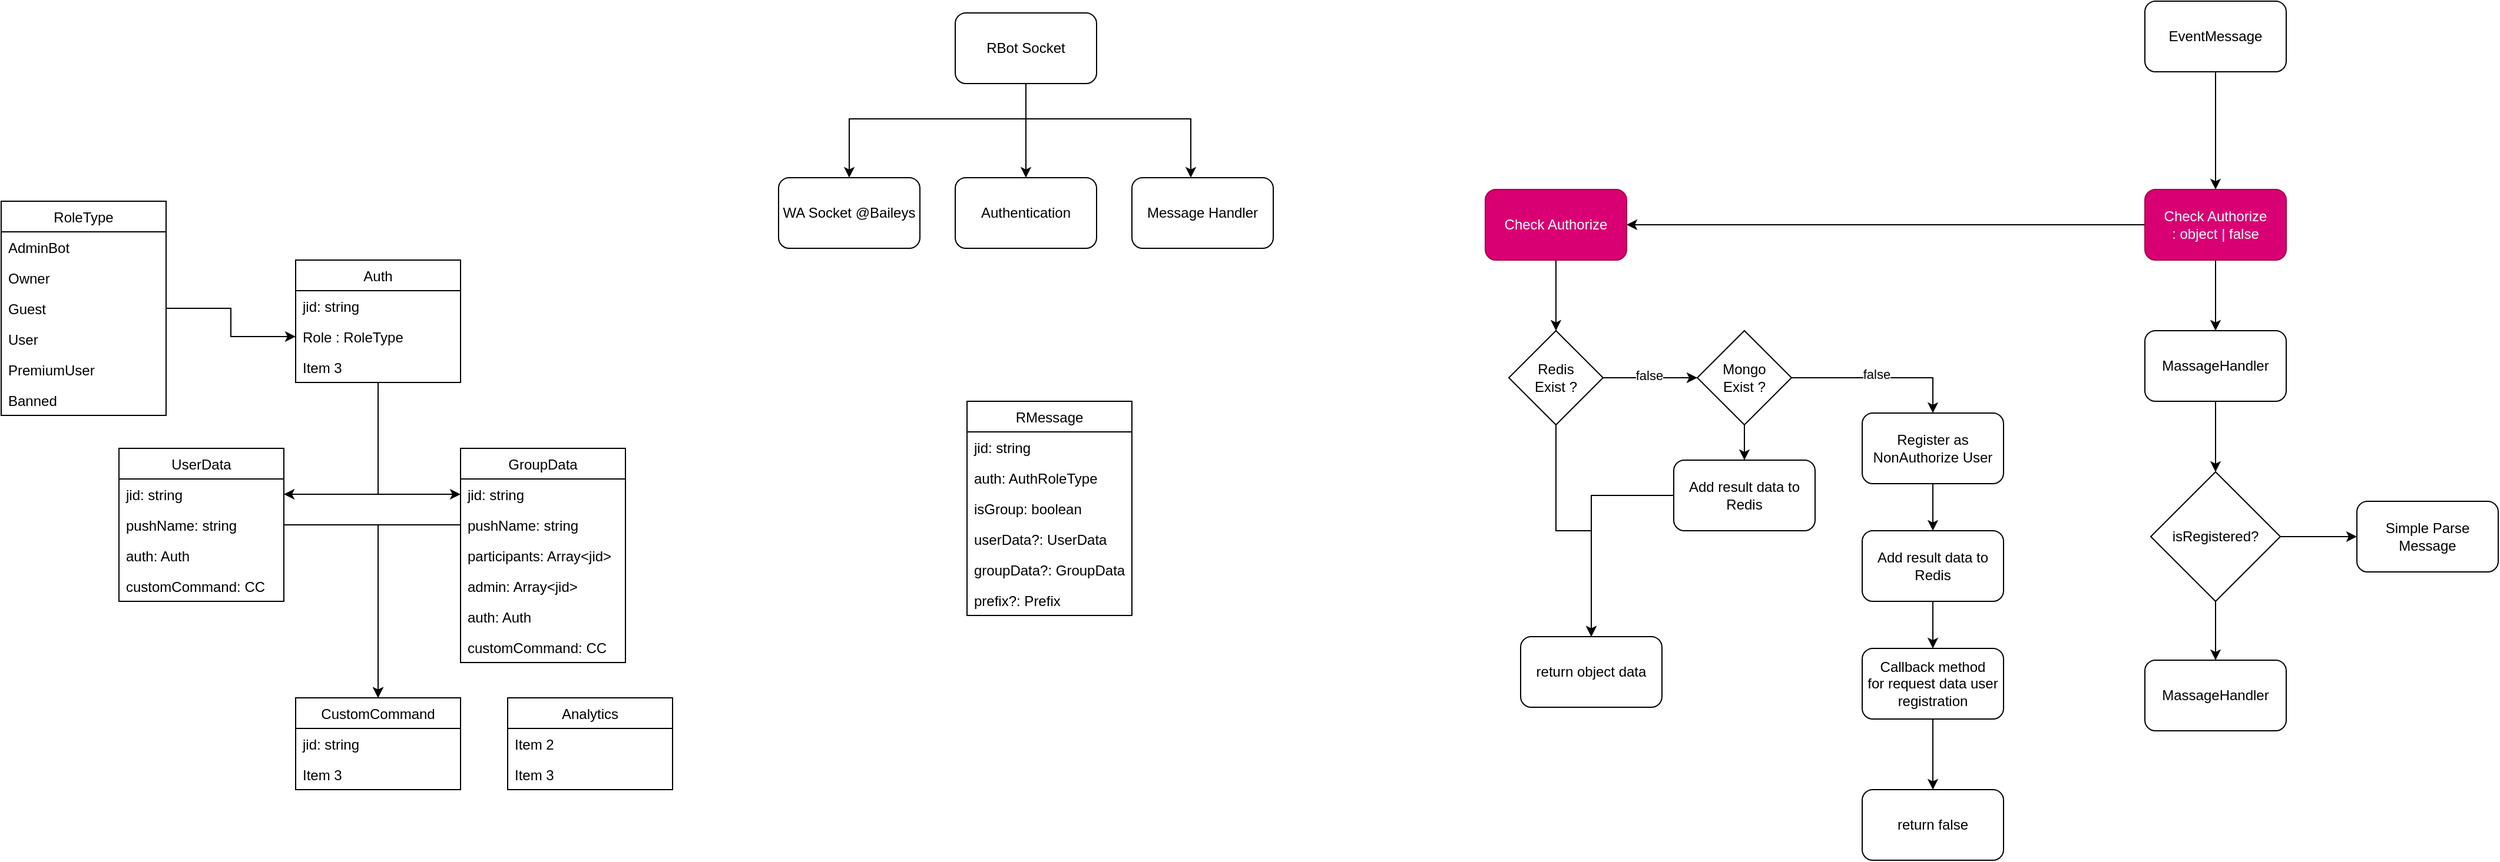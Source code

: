 <mxfile version="14.9.6" type="device"><diagram name="Page-1" id="c7558073-3199-34d8-9f00-42111426c3f3"><mxGraphModel dx="4058" dy="1174" grid="1" gridSize="10" guides="1" tooltips="1" connect="1" arrows="1" fold="1" page="1" pageScale="1" pageWidth="826" pageHeight="1169" background="none" math="0" shadow="0"><root><mxCell id="0"/><mxCell id="1" parent="0"/><mxCell id="dHTWsSyQ4e-0byYx2Ip3-98" value="" style="edgeStyle=orthogonalEdgeStyle;rounded=0;orthogonalLoop=1;jettySize=auto;html=1;" parent="1" source="dHTWsSyQ4e-0byYx2Ip3-96" target="dHTWsSyQ4e-0byYx2Ip3-97" edge="1"><mxGeometry relative="1" as="geometry"/></mxCell><mxCell id="dHTWsSyQ4e-0byYx2Ip3-96" value="EventMessage" style="rounded=1;whiteSpace=wrap;html=1;" parent="1" vertex="1"><mxGeometry x="130" y="90" width="120" height="60" as="geometry"/></mxCell><mxCell id="dHTWsSyQ4e-0byYx2Ip3-123" style="edgeStyle=orthogonalEdgeStyle;rounded=0;orthogonalLoop=1;jettySize=auto;html=1;" parent="1" source="dHTWsSyQ4e-0byYx2Ip3-97" target="dHTWsSyQ4e-0byYx2Ip3-99" edge="1"><mxGeometry relative="1" as="geometry"/></mxCell><mxCell id="dHTWsSyQ4e-0byYx2Ip3-127" style="edgeStyle=orthogonalEdgeStyle;rounded=0;orthogonalLoop=1;jettySize=auto;html=1;entryX=0.5;entryY=0;entryDx=0;entryDy=0;" parent="1" source="dHTWsSyQ4e-0byYx2Ip3-97" target="dHTWsSyQ4e-0byYx2Ip3-125" edge="1"><mxGeometry relative="1" as="geometry"/></mxCell><mxCell id="dHTWsSyQ4e-0byYx2Ip3-97" value="Check Authorize&lt;br&gt;: object | false" style="rounded=1;whiteSpace=wrap;html=1;fillColor=#d80073;strokeColor=#A50040;fontColor=#ffffff;" parent="1" vertex="1"><mxGeometry x="130" y="250" width="120" height="60" as="geometry"/></mxCell><mxCell id="dHTWsSyQ4e-0byYx2Ip3-101" value="" style="edgeStyle=orthogonalEdgeStyle;rounded=0;orthogonalLoop=1;jettySize=auto;html=1;entryX=0.5;entryY=0;entryDx=0;entryDy=0;" parent="1" source="dHTWsSyQ4e-0byYx2Ip3-99" target="dHTWsSyQ4e-0byYx2Ip3-102" edge="1"><mxGeometry relative="1" as="geometry"/></mxCell><mxCell id="dHTWsSyQ4e-0byYx2Ip3-99" value="Check Authorize" style="rounded=1;whiteSpace=wrap;html=1;fillColor=#d80073;strokeColor=#A50040;fontColor=#ffffff;" parent="1" vertex="1"><mxGeometry x="-430" y="250" width="120" height="60" as="geometry"/></mxCell><mxCell id="dHTWsSyQ4e-0byYx2Ip3-109" value="" style="edgeStyle=orthogonalEdgeStyle;rounded=0;orthogonalLoop=1;jettySize=auto;html=1;" parent="1" source="dHTWsSyQ4e-0byYx2Ip3-100" target="dHTWsSyQ4e-0byYx2Ip3-108" edge="1"><mxGeometry relative="1" as="geometry"/></mxCell><mxCell id="dHTWsSyQ4e-0byYx2Ip3-100" value="Register as NonAuthorize User" style="rounded=1;whiteSpace=wrap;html=1;" parent="1" vertex="1"><mxGeometry x="-110" y="440" width="120" height="60" as="geometry"/></mxCell><mxCell id="dHTWsSyQ4e-0byYx2Ip3-105" value="" style="edgeStyle=orthogonalEdgeStyle;rounded=0;orthogonalLoop=1;jettySize=auto;html=1;" parent="1" source="dHTWsSyQ4e-0byYx2Ip3-102" target="dHTWsSyQ4e-0byYx2Ip3-104" edge="1"><mxGeometry relative="1" as="geometry"/></mxCell><mxCell id="dHTWsSyQ4e-0byYx2Ip3-106" value="false" style="edgeLabel;html=1;align=center;verticalAlign=middle;resizable=0;points=[];" parent="dHTWsSyQ4e-0byYx2Ip3-105" vertex="1" connectable="0"><mxGeometry x="-0.043" y="2" relative="1" as="geometry"><mxPoint as="offset"/></mxGeometry></mxCell><mxCell id="dHTWsSyQ4e-0byYx2Ip3-122" style="edgeStyle=orthogonalEdgeStyle;rounded=0;orthogonalLoop=1;jettySize=auto;html=1;" parent="1" source="dHTWsSyQ4e-0byYx2Ip3-102" target="dHTWsSyQ4e-0byYx2Ip3-117" edge="1"><mxGeometry relative="1" as="geometry"/></mxCell><mxCell id="dHTWsSyQ4e-0byYx2Ip3-102" value="&lt;span&gt;Redis &lt;br&gt;Exist ?&lt;/span&gt;" style="rhombus;whiteSpace=wrap;html=1;" parent="1" vertex="1"><mxGeometry x="-410" y="370" width="80" height="80" as="geometry"/></mxCell><mxCell id="dHTWsSyQ4e-0byYx2Ip3-107" style="edgeStyle=orthogonalEdgeStyle;rounded=0;orthogonalLoop=1;jettySize=auto;html=1;entryX=0.5;entryY=0;entryDx=0;entryDy=0;" parent="1" source="dHTWsSyQ4e-0byYx2Ip3-104" target="dHTWsSyQ4e-0byYx2Ip3-100" edge="1"><mxGeometry relative="1" as="geometry"/></mxCell><mxCell id="dHTWsSyQ4e-0byYx2Ip3-110" value="false" style="edgeLabel;html=1;align=center;verticalAlign=middle;resizable=0;points=[];" parent="dHTWsSyQ4e-0byYx2Ip3-107" vertex="1" connectable="0"><mxGeometry x="-0.04" y="-1" relative="1" as="geometry"><mxPoint y="-4" as="offset"/></mxGeometry></mxCell><mxCell id="dHTWsSyQ4e-0byYx2Ip3-115" style="edgeStyle=orthogonalEdgeStyle;rounded=0;orthogonalLoop=1;jettySize=auto;html=1;entryX=0.5;entryY=0;entryDx=0;entryDy=0;" parent="1" source="dHTWsSyQ4e-0byYx2Ip3-104" target="dHTWsSyQ4e-0byYx2Ip3-114" edge="1"><mxGeometry relative="1" as="geometry"/></mxCell><mxCell id="dHTWsSyQ4e-0byYx2Ip3-104" value="&lt;span&gt;Mongo &lt;br&gt;Exist ?&lt;/span&gt;" style="rhombus;whiteSpace=wrap;html=1;" parent="1" vertex="1"><mxGeometry x="-250" y="370" width="80" height="80" as="geometry"/></mxCell><mxCell id="dHTWsSyQ4e-0byYx2Ip3-113" value="" style="edgeStyle=orthogonalEdgeStyle;rounded=0;orthogonalLoop=1;jettySize=auto;html=1;" parent="1" source="dHTWsSyQ4e-0byYx2Ip3-108" target="dHTWsSyQ4e-0byYx2Ip3-112" edge="1"><mxGeometry relative="1" as="geometry"/></mxCell><mxCell id="dHTWsSyQ4e-0byYx2Ip3-108" value="Add result data to&lt;br&gt;Redis" style="rounded=1;whiteSpace=wrap;html=1;" parent="1" vertex="1"><mxGeometry x="-110" y="540" width="120" height="60" as="geometry"/></mxCell><mxCell id="dHTWsSyQ4e-0byYx2Ip3-121" value="" style="edgeStyle=orthogonalEdgeStyle;rounded=0;orthogonalLoop=1;jettySize=auto;html=1;" parent="1" source="dHTWsSyQ4e-0byYx2Ip3-112" target="dHTWsSyQ4e-0byYx2Ip3-120" edge="1"><mxGeometry relative="1" as="geometry"/></mxCell><mxCell id="dHTWsSyQ4e-0byYx2Ip3-112" value="Callback method&lt;br&gt;for request data user registration" style="rounded=1;whiteSpace=wrap;html=1;" parent="1" vertex="1"><mxGeometry x="-110" y="640" width="120" height="60" as="geometry"/></mxCell><mxCell id="dHTWsSyQ4e-0byYx2Ip3-119" style="edgeStyle=orthogonalEdgeStyle;rounded=0;orthogonalLoop=1;jettySize=auto;html=1;entryX=0.5;entryY=0;entryDx=0;entryDy=0;" parent="1" source="dHTWsSyQ4e-0byYx2Ip3-114" target="dHTWsSyQ4e-0byYx2Ip3-117" edge="1"><mxGeometry relative="1" as="geometry"/></mxCell><mxCell id="dHTWsSyQ4e-0byYx2Ip3-114" value="Add result data to&lt;br&gt;Redis" style="rounded=1;whiteSpace=wrap;html=1;" parent="1" vertex="1"><mxGeometry x="-270" y="480" width="120" height="60" as="geometry"/></mxCell><mxCell id="dHTWsSyQ4e-0byYx2Ip3-117" value="return object data" style="rounded=1;whiteSpace=wrap;html=1;" parent="1" vertex="1"><mxGeometry x="-400" y="630" width="120" height="60" as="geometry"/></mxCell><mxCell id="dHTWsSyQ4e-0byYx2Ip3-120" value="return false" style="rounded=1;whiteSpace=wrap;html=1;" parent="1" vertex="1"><mxGeometry x="-110" y="760" width="120" height="60" as="geometry"/></mxCell><mxCell id="dHTWsSyQ4e-0byYx2Ip3-129" value="" style="edgeStyle=orthogonalEdgeStyle;rounded=0;orthogonalLoop=1;jettySize=auto;html=1;entryX=0.5;entryY=0;entryDx=0;entryDy=0;" parent="1" source="dHTWsSyQ4e-0byYx2Ip3-125" target="dHTWsSyQ4e-0byYx2Ip3-130" edge="1"><mxGeometry relative="1" as="geometry"><mxPoint x="200" y="500" as="targetPoint"/></mxGeometry></mxCell><mxCell id="dHTWsSyQ4e-0byYx2Ip3-125" value="MassageHandler" style="rounded=1;whiteSpace=wrap;html=1;" parent="1" vertex="1"><mxGeometry x="130" y="370" width="120" height="60" as="geometry"/></mxCell><mxCell id="dHTWsSyQ4e-0byYx2Ip3-132" style="edgeStyle=orthogonalEdgeStyle;rounded=0;orthogonalLoop=1;jettySize=auto;html=1;entryX=0.5;entryY=0;entryDx=0;entryDy=0;" parent="1" source="dHTWsSyQ4e-0byYx2Ip3-130" target="dHTWsSyQ4e-0byYx2Ip3-131" edge="1"><mxGeometry relative="1" as="geometry"/></mxCell><mxCell id="dHTWsSyQ4e-0byYx2Ip3-134" style="edgeStyle=orthogonalEdgeStyle;rounded=0;orthogonalLoop=1;jettySize=auto;html=1;entryX=0;entryY=0.5;entryDx=0;entryDy=0;" parent="1" source="dHTWsSyQ4e-0byYx2Ip3-130" target="dHTWsSyQ4e-0byYx2Ip3-133" edge="1"><mxGeometry relative="1" as="geometry"/></mxCell><mxCell id="dHTWsSyQ4e-0byYx2Ip3-130" value="isRegistered?" style="rhombus;whiteSpace=wrap;html=1;" parent="1" vertex="1"><mxGeometry x="135" y="490" width="110" height="110" as="geometry"/></mxCell><mxCell id="dHTWsSyQ4e-0byYx2Ip3-131" value="MassageHandler" style="rounded=1;whiteSpace=wrap;html=1;" parent="1" vertex="1"><mxGeometry x="130" y="650" width="120" height="60" as="geometry"/></mxCell><mxCell id="dHTWsSyQ4e-0byYx2Ip3-133" value="Simple Parse Message" style="rounded=1;whiteSpace=wrap;html=1;" parent="1" vertex="1"><mxGeometry x="310" y="515" width="120" height="60" as="geometry"/></mxCell><mxCell id="ITB4PIBuM4QYcqNSVbaL-5" style="edgeStyle=orthogonalEdgeStyle;rounded=0;orthogonalLoop=1;jettySize=auto;html=1;" edge="1" parent="1" source="ITB4PIBuM4QYcqNSVbaL-1" target="ITB4PIBuM4QYcqNSVbaL-2"><mxGeometry relative="1" as="geometry"><Array as="points"><mxPoint x="-820" y="190"/><mxPoint x="-970" y="190"/></Array></mxGeometry></mxCell><mxCell id="ITB4PIBuM4QYcqNSVbaL-6" style="edgeStyle=orthogonalEdgeStyle;rounded=0;orthogonalLoop=1;jettySize=auto;html=1;entryX=0.5;entryY=0;entryDx=0;entryDy=0;" edge="1" parent="1" source="ITB4PIBuM4QYcqNSVbaL-1" target="ITB4PIBuM4QYcqNSVbaL-3"><mxGeometry relative="1" as="geometry"/></mxCell><mxCell id="ITB4PIBuM4QYcqNSVbaL-7" style="edgeStyle=orthogonalEdgeStyle;rounded=0;orthogonalLoop=1;jettySize=auto;html=1;" edge="1" parent="1" source="ITB4PIBuM4QYcqNSVbaL-1" target="ITB4PIBuM4QYcqNSVbaL-4"><mxGeometry relative="1" as="geometry"><Array as="points"><mxPoint x="-820" y="190"/><mxPoint x="-680" y="190"/></Array></mxGeometry></mxCell><mxCell id="ITB4PIBuM4QYcqNSVbaL-1" value="RBot Socket" style="rounded=1;whiteSpace=wrap;html=1;" vertex="1" parent="1"><mxGeometry x="-880" y="100" width="120" height="60" as="geometry"/></mxCell><mxCell id="ITB4PIBuM4QYcqNSVbaL-2" value="WA Socket @Baileys" style="rounded=1;whiteSpace=wrap;html=1;" vertex="1" parent="1"><mxGeometry x="-1030" y="240" width="120" height="60" as="geometry"/></mxCell><mxCell id="ITB4PIBuM4QYcqNSVbaL-3" value="Authentication" style="rounded=1;whiteSpace=wrap;html=1;" vertex="1" parent="1"><mxGeometry x="-880" y="240" width="120" height="60" as="geometry"/></mxCell><mxCell id="ITB4PIBuM4QYcqNSVbaL-4" value="Message Handler" style="rounded=1;whiteSpace=wrap;html=1;" vertex="1" parent="1"><mxGeometry x="-730" y="240" width="120" height="60" as="geometry"/></mxCell><mxCell id="ITB4PIBuM4QYcqNSVbaL-39" style="edgeStyle=orthogonalEdgeStyle;rounded=0;orthogonalLoop=1;jettySize=auto;html=1;entryX=0.5;entryY=0;entryDx=0;entryDy=0;" edge="1" parent="1" source="ITB4PIBuM4QYcqNSVbaL-8" target="ITB4PIBuM4QYcqNSVbaL-21"><mxGeometry relative="1" as="geometry"/></mxCell><mxCell id="ITB4PIBuM4QYcqNSVbaL-8" value="UserData" style="swimlane;fontStyle=0;childLayout=stackLayout;horizontal=1;startSize=26;horizontalStack=0;resizeParent=1;resizeParentMax=0;resizeLast=0;collapsible=1;marginBottom=0;" vertex="1" parent="1"><mxGeometry x="-1590" y="470" width="140" height="130" as="geometry"/></mxCell><mxCell id="ITB4PIBuM4QYcqNSVbaL-9" value="jid: string" style="text;strokeColor=none;fillColor=none;align=left;verticalAlign=top;spacingLeft=4;spacingRight=4;overflow=hidden;rotatable=0;points=[[0,0.5],[1,0.5]];portConstraint=eastwest;" vertex="1" parent="ITB4PIBuM4QYcqNSVbaL-8"><mxGeometry y="26" width="140" height="26" as="geometry"/></mxCell><mxCell id="ITB4PIBuM4QYcqNSVbaL-10" value="pushName: string    " style="text;strokeColor=none;fillColor=none;align=left;verticalAlign=top;spacingLeft=4;spacingRight=4;overflow=hidden;rotatable=0;points=[[0,0.5],[1,0.5]];portConstraint=eastwest;" vertex="1" parent="ITB4PIBuM4QYcqNSVbaL-8"><mxGeometry y="52" width="140" height="26" as="geometry"/></mxCell><mxCell id="ITB4PIBuM4QYcqNSVbaL-43" value="auth: Auth" style="text;strokeColor=none;fillColor=none;align=left;verticalAlign=top;spacingLeft=4;spacingRight=4;overflow=hidden;rotatable=0;points=[[0,0.5],[1,0.5]];portConstraint=eastwest;" vertex="1" parent="ITB4PIBuM4QYcqNSVbaL-8"><mxGeometry y="78" width="140" height="26" as="geometry"/></mxCell><mxCell id="ITB4PIBuM4QYcqNSVbaL-44" value="customCommand: CC" style="text;strokeColor=none;fillColor=none;align=left;verticalAlign=top;spacingLeft=4;spacingRight=4;overflow=hidden;rotatable=0;points=[[0,0.5],[1,0.5]];portConstraint=eastwest;" vertex="1" parent="ITB4PIBuM4QYcqNSVbaL-8"><mxGeometry y="104" width="140" height="26" as="geometry"/></mxCell><mxCell id="ITB4PIBuM4QYcqNSVbaL-41" style="edgeStyle=orthogonalEdgeStyle;rounded=0;orthogonalLoop=1;jettySize=auto;html=1;entryX=0.5;entryY=0;entryDx=0;entryDy=0;exitX=0;exitY=0.5;exitDx=0;exitDy=0;" edge="1" parent="1" source="ITB4PIBuM4QYcqNSVbaL-14" target="ITB4PIBuM4QYcqNSVbaL-21"><mxGeometry relative="1" as="geometry"/></mxCell><mxCell id="ITB4PIBuM4QYcqNSVbaL-12" value="GroupData" style="swimlane;fontStyle=0;childLayout=stackLayout;horizontal=1;startSize=26;horizontalStack=0;resizeParent=1;resizeParentMax=0;resizeLast=0;collapsible=1;marginBottom=0;" vertex="1" parent="1"><mxGeometry x="-1300" y="470" width="140" height="182" as="geometry"/></mxCell><mxCell id="ITB4PIBuM4QYcqNSVbaL-13" value="jid: string" style="text;strokeColor=none;fillColor=none;align=left;verticalAlign=top;spacingLeft=4;spacingRight=4;overflow=hidden;rotatable=0;points=[[0,0.5],[1,0.5]];portConstraint=eastwest;" vertex="1" parent="ITB4PIBuM4QYcqNSVbaL-12"><mxGeometry y="26" width="140" height="26" as="geometry"/></mxCell><mxCell id="ITB4PIBuM4QYcqNSVbaL-14" value="pushName: string" style="text;strokeColor=none;fillColor=none;align=left;verticalAlign=top;spacingLeft=4;spacingRight=4;overflow=hidden;rotatable=0;points=[[0,0.5],[1,0.5]];portConstraint=eastwest;" vertex="1" parent="ITB4PIBuM4QYcqNSVbaL-12"><mxGeometry y="52" width="140" height="26" as="geometry"/></mxCell><mxCell id="ITB4PIBuM4QYcqNSVbaL-15" value="participants: Array&lt;jid&gt;" style="text;strokeColor=none;fillColor=none;align=left;verticalAlign=top;spacingLeft=4;spacingRight=4;overflow=hidden;rotatable=0;points=[[0,0.5],[1,0.5]];portConstraint=eastwest;" vertex="1" parent="ITB4PIBuM4QYcqNSVbaL-12"><mxGeometry y="78" width="140" height="26" as="geometry"/></mxCell><mxCell id="ITB4PIBuM4QYcqNSVbaL-33" value="admin: Array&lt;jid&gt;" style="text;strokeColor=none;fillColor=none;align=left;verticalAlign=top;spacingLeft=4;spacingRight=4;overflow=hidden;rotatable=0;points=[[0,0.5],[1,0.5]];portConstraint=eastwest;" vertex="1" parent="ITB4PIBuM4QYcqNSVbaL-12"><mxGeometry y="104" width="140" height="26" as="geometry"/></mxCell><mxCell id="ITB4PIBuM4QYcqNSVbaL-11" value="auth: Auth" style="text;strokeColor=none;fillColor=none;align=left;verticalAlign=top;spacingLeft=4;spacingRight=4;overflow=hidden;rotatable=0;points=[[0,0.5],[1,0.5]];portConstraint=eastwest;" vertex="1" parent="ITB4PIBuM4QYcqNSVbaL-12"><mxGeometry y="130" width="140" height="26" as="geometry"/></mxCell><mxCell id="ITB4PIBuM4QYcqNSVbaL-42" value="customCommand: CC" style="text;strokeColor=none;fillColor=none;align=left;verticalAlign=top;spacingLeft=4;spacingRight=4;overflow=hidden;rotatable=0;points=[[0,0.5],[1,0.5]];portConstraint=eastwest;" vertex="1" parent="ITB4PIBuM4QYcqNSVbaL-12"><mxGeometry y="156" width="140" height="26" as="geometry"/></mxCell><mxCell id="ITB4PIBuM4QYcqNSVbaL-37" style="edgeStyle=orthogonalEdgeStyle;rounded=0;orthogonalLoop=1;jettySize=auto;html=1;entryX=1;entryY=0.5;entryDx=0;entryDy=0;" edge="1" parent="1" source="ITB4PIBuM4QYcqNSVbaL-17" target="ITB4PIBuM4QYcqNSVbaL-9"><mxGeometry relative="1" as="geometry"/></mxCell><mxCell id="ITB4PIBuM4QYcqNSVbaL-38" style="edgeStyle=orthogonalEdgeStyle;rounded=0;orthogonalLoop=1;jettySize=auto;html=1;entryX=0;entryY=0.5;entryDx=0;entryDy=0;" edge="1" parent="1" source="ITB4PIBuM4QYcqNSVbaL-17" target="ITB4PIBuM4QYcqNSVbaL-13"><mxGeometry relative="1" as="geometry"/></mxCell><mxCell id="ITB4PIBuM4QYcqNSVbaL-17" value="Auth" style="swimlane;fontStyle=0;childLayout=stackLayout;horizontal=1;startSize=26;horizontalStack=0;resizeParent=1;resizeParentMax=0;resizeLast=0;collapsible=1;marginBottom=0;" vertex="1" parent="1"><mxGeometry x="-1440" y="310" width="140" height="104" as="geometry"/></mxCell><mxCell id="ITB4PIBuM4QYcqNSVbaL-19" value="jid: string" style="text;strokeColor=none;fillColor=none;align=left;verticalAlign=top;spacingLeft=4;spacingRight=4;overflow=hidden;rotatable=0;points=[[0,0.5],[1,0.5]];portConstraint=eastwest;" vertex="1" parent="ITB4PIBuM4QYcqNSVbaL-17"><mxGeometry y="26" width="140" height="26" as="geometry"/></mxCell><mxCell id="ITB4PIBuM4QYcqNSVbaL-18" value="Role : RoleType" style="text;strokeColor=none;fillColor=none;align=left;verticalAlign=top;spacingLeft=4;spacingRight=4;overflow=hidden;rotatable=0;points=[[0,0.5],[1,0.5]];portConstraint=eastwest;" vertex="1" parent="ITB4PIBuM4QYcqNSVbaL-17"><mxGeometry y="52" width="140" height="26" as="geometry"/></mxCell><mxCell id="ITB4PIBuM4QYcqNSVbaL-20" value="Item 3" style="text;strokeColor=none;fillColor=none;align=left;verticalAlign=top;spacingLeft=4;spacingRight=4;overflow=hidden;rotatable=0;points=[[0,0.5],[1,0.5]];portConstraint=eastwest;" vertex="1" parent="ITB4PIBuM4QYcqNSVbaL-17"><mxGeometry y="78" width="140" height="26" as="geometry"/></mxCell><mxCell id="ITB4PIBuM4QYcqNSVbaL-21" value="CustomCommand" style="swimlane;fontStyle=0;childLayout=stackLayout;horizontal=1;startSize=26;horizontalStack=0;resizeParent=1;resizeParentMax=0;resizeLast=0;collapsible=1;marginBottom=0;" vertex="1" parent="1"><mxGeometry x="-1440" y="682" width="140" height="78" as="geometry"/></mxCell><mxCell id="ITB4PIBuM4QYcqNSVbaL-22" value="jid: string" style="text;strokeColor=none;fillColor=none;align=left;verticalAlign=top;spacingLeft=4;spacingRight=4;overflow=hidden;rotatable=0;points=[[0,0.5],[1,0.5]];portConstraint=eastwest;" vertex="1" parent="ITB4PIBuM4QYcqNSVbaL-21"><mxGeometry y="26" width="140" height="26" as="geometry"/></mxCell><mxCell id="ITB4PIBuM4QYcqNSVbaL-24" value="Item 3" style="text;strokeColor=none;fillColor=none;align=left;verticalAlign=top;spacingLeft=4;spacingRight=4;overflow=hidden;rotatable=0;points=[[0,0.5],[1,0.5]];portConstraint=eastwest;" vertex="1" parent="ITB4PIBuM4QYcqNSVbaL-21"><mxGeometry y="52" width="140" height="26" as="geometry"/></mxCell><mxCell id="ITB4PIBuM4QYcqNSVbaL-25" value="Analytics" style="swimlane;fontStyle=0;childLayout=stackLayout;horizontal=1;startSize=26;horizontalStack=0;resizeParent=1;resizeParentMax=0;resizeLast=0;collapsible=1;marginBottom=0;" vertex="1" parent="1"><mxGeometry x="-1260" y="682" width="140" height="78" as="geometry"/></mxCell><mxCell id="ITB4PIBuM4QYcqNSVbaL-27" value="Item 2" style="text;strokeColor=none;fillColor=none;align=left;verticalAlign=top;spacingLeft=4;spacingRight=4;overflow=hidden;rotatable=0;points=[[0,0.5],[1,0.5]];portConstraint=eastwest;" vertex="1" parent="ITB4PIBuM4QYcqNSVbaL-25"><mxGeometry y="26" width="140" height="26" as="geometry"/></mxCell><mxCell id="ITB4PIBuM4QYcqNSVbaL-28" value="Item 3" style="text;strokeColor=none;fillColor=none;align=left;verticalAlign=top;spacingLeft=4;spacingRight=4;overflow=hidden;rotatable=0;points=[[0,0.5],[1,0.5]];portConstraint=eastwest;" vertex="1" parent="ITB4PIBuM4QYcqNSVbaL-25"><mxGeometry y="52" width="140" height="26" as="geometry"/></mxCell><mxCell id="ITB4PIBuM4QYcqNSVbaL-36" style="edgeStyle=orthogonalEdgeStyle;rounded=0;orthogonalLoop=1;jettySize=auto;html=1;" edge="1" parent="1" source="ITB4PIBuM4QYcqNSVbaL-29" target="ITB4PIBuM4QYcqNSVbaL-18"><mxGeometry relative="1" as="geometry"/></mxCell><mxCell id="ITB4PIBuM4QYcqNSVbaL-29" value="RoleType" style="swimlane;fontStyle=0;childLayout=stackLayout;horizontal=1;startSize=26;horizontalStack=0;resizeParent=1;resizeParentMax=0;resizeLast=0;collapsible=1;marginBottom=0;" vertex="1" parent="1"><mxGeometry x="-1690" y="260" width="140" height="182" as="geometry"/></mxCell><mxCell id="ITB4PIBuM4QYcqNSVbaL-30" value="AdminBot" style="text;strokeColor=none;fillColor=none;align=left;verticalAlign=top;spacingLeft=4;spacingRight=4;overflow=hidden;rotatable=0;points=[[0,0.5],[1,0.5]];portConstraint=eastwest;" vertex="1" parent="ITB4PIBuM4QYcqNSVbaL-29"><mxGeometry y="26" width="140" height="26" as="geometry"/></mxCell><mxCell id="ITB4PIBuM4QYcqNSVbaL-32" value="Owner" style="text;strokeColor=none;fillColor=none;align=left;verticalAlign=top;spacingLeft=4;spacingRight=4;overflow=hidden;rotatable=0;points=[[0,0.5],[1,0.5]];portConstraint=eastwest;" vertex="1" parent="ITB4PIBuM4QYcqNSVbaL-29"><mxGeometry y="52" width="140" height="26" as="geometry"/></mxCell><mxCell id="ITB4PIBuM4QYcqNSVbaL-31" value="Guest" style="text;strokeColor=none;fillColor=none;align=left;verticalAlign=top;spacingLeft=4;spacingRight=4;overflow=hidden;rotatable=0;points=[[0,0.5],[1,0.5]];portConstraint=eastwest;" vertex="1" parent="ITB4PIBuM4QYcqNSVbaL-29"><mxGeometry y="78" width="140" height="26" as="geometry"/></mxCell><mxCell id="ITB4PIBuM4QYcqNSVbaL-34" value="User" style="text;strokeColor=none;fillColor=none;align=left;verticalAlign=top;spacingLeft=4;spacingRight=4;overflow=hidden;rotatable=0;points=[[0,0.5],[1,0.5]];portConstraint=eastwest;" vertex="1" parent="ITB4PIBuM4QYcqNSVbaL-29"><mxGeometry y="104" width="140" height="26" as="geometry"/></mxCell><mxCell id="ITB4PIBuM4QYcqNSVbaL-35" value="PremiumUser" style="text;strokeColor=none;fillColor=none;align=left;verticalAlign=top;spacingLeft=4;spacingRight=4;overflow=hidden;rotatable=0;points=[[0,0.5],[1,0.5]];portConstraint=eastwest;" vertex="1" parent="ITB4PIBuM4QYcqNSVbaL-29"><mxGeometry y="130" width="140" height="26" as="geometry"/></mxCell><mxCell id="ITB4PIBuM4QYcqNSVbaL-45" value="Banned" style="text;strokeColor=none;fillColor=none;align=left;verticalAlign=top;spacingLeft=4;spacingRight=4;overflow=hidden;rotatable=0;points=[[0,0.5],[1,0.5]];portConstraint=eastwest;" vertex="1" parent="ITB4PIBuM4QYcqNSVbaL-29"><mxGeometry y="156" width="140" height="26" as="geometry"/></mxCell><mxCell id="ITB4PIBuM4QYcqNSVbaL-53" value="RMessage" style="swimlane;fontStyle=0;childLayout=stackLayout;horizontal=1;startSize=26;horizontalStack=0;resizeParent=1;resizeParentMax=0;resizeLast=0;collapsible=1;marginBottom=0;" vertex="1" parent="1"><mxGeometry x="-870" y="430" width="140" height="182" as="geometry"><mxRectangle x="-870" y="430" width="90" height="26" as="alternateBounds"/></mxGeometry></mxCell><mxCell id="ITB4PIBuM4QYcqNSVbaL-54" value="jid: string" style="text;strokeColor=none;fillColor=none;align=left;verticalAlign=top;spacingLeft=4;spacingRight=4;overflow=hidden;rotatable=0;points=[[0,0.5],[1,0.5]];portConstraint=eastwest;" vertex="1" parent="ITB4PIBuM4QYcqNSVbaL-53"><mxGeometry y="26" width="140" height="26" as="geometry"/></mxCell><mxCell id="ITB4PIBuM4QYcqNSVbaL-55" value="auth: AuthRoleType" style="text;strokeColor=none;fillColor=none;align=left;verticalAlign=top;spacingLeft=4;spacingRight=4;overflow=hidden;rotatable=0;points=[[0,0.5],[1,0.5]];portConstraint=eastwest;" vertex="1" parent="ITB4PIBuM4QYcqNSVbaL-53"><mxGeometry y="52" width="140" height="26" as="geometry"/></mxCell><mxCell id="ITB4PIBuM4QYcqNSVbaL-56" value="isGroup: boolean" style="text;strokeColor=none;fillColor=none;align=left;verticalAlign=top;spacingLeft=4;spacingRight=4;overflow=hidden;rotatable=0;points=[[0,0.5],[1,0.5]];portConstraint=eastwest;" vertex="1" parent="ITB4PIBuM4QYcqNSVbaL-53"><mxGeometry y="78" width="140" height="26" as="geometry"/></mxCell><mxCell id="ITB4PIBuM4QYcqNSVbaL-57" value="userData?: UserData" style="text;strokeColor=none;fillColor=none;align=left;verticalAlign=top;spacingLeft=4;spacingRight=4;overflow=hidden;rotatable=0;points=[[0,0.5],[1,0.5]];portConstraint=eastwest;" vertex="1" parent="ITB4PIBuM4QYcqNSVbaL-53"><mxGeometry y="104" width="140" height="26" as="geometry"/></mxCell><mxCell id="ITB4PIBuM4QYcqNSVbaL-58" value="groupData?: GroupData" style="text;strokeColor=none;fillColor=none;align=left;verticalAlign=top;spacingLeft=4;spacingRight=4;overflow=hidden;rotatable=0;points=[[0,0.5],[1,0.5]];portConstraint=eastwest;" vertex="1" parent="ITB4PIBuM4QYcqNSVbaL-53"><mxGeometry y="130" width="140" height="26" as="geometry"/></mxCell><mxCell id="ITB4PIBuM4QYcqNSVbaL-59" value="prefix?: Prefix" style="text;strokeColor=none;fillColor=none;align=left;verticalAlign=top;spacingLeft=4;spacingRight=4;overflow=hidden;rotatable=0;points=[[0,0.5],[1,0.5]];portConstraint=eastwest;" vertex="1" parent="ITB4PIBuM4QYcqNSVbaL-53"><mxGeometry y="156" width="140" height="26" as="geometry"/></mxCell></root></mxGraphModel></diagram></mxfile>